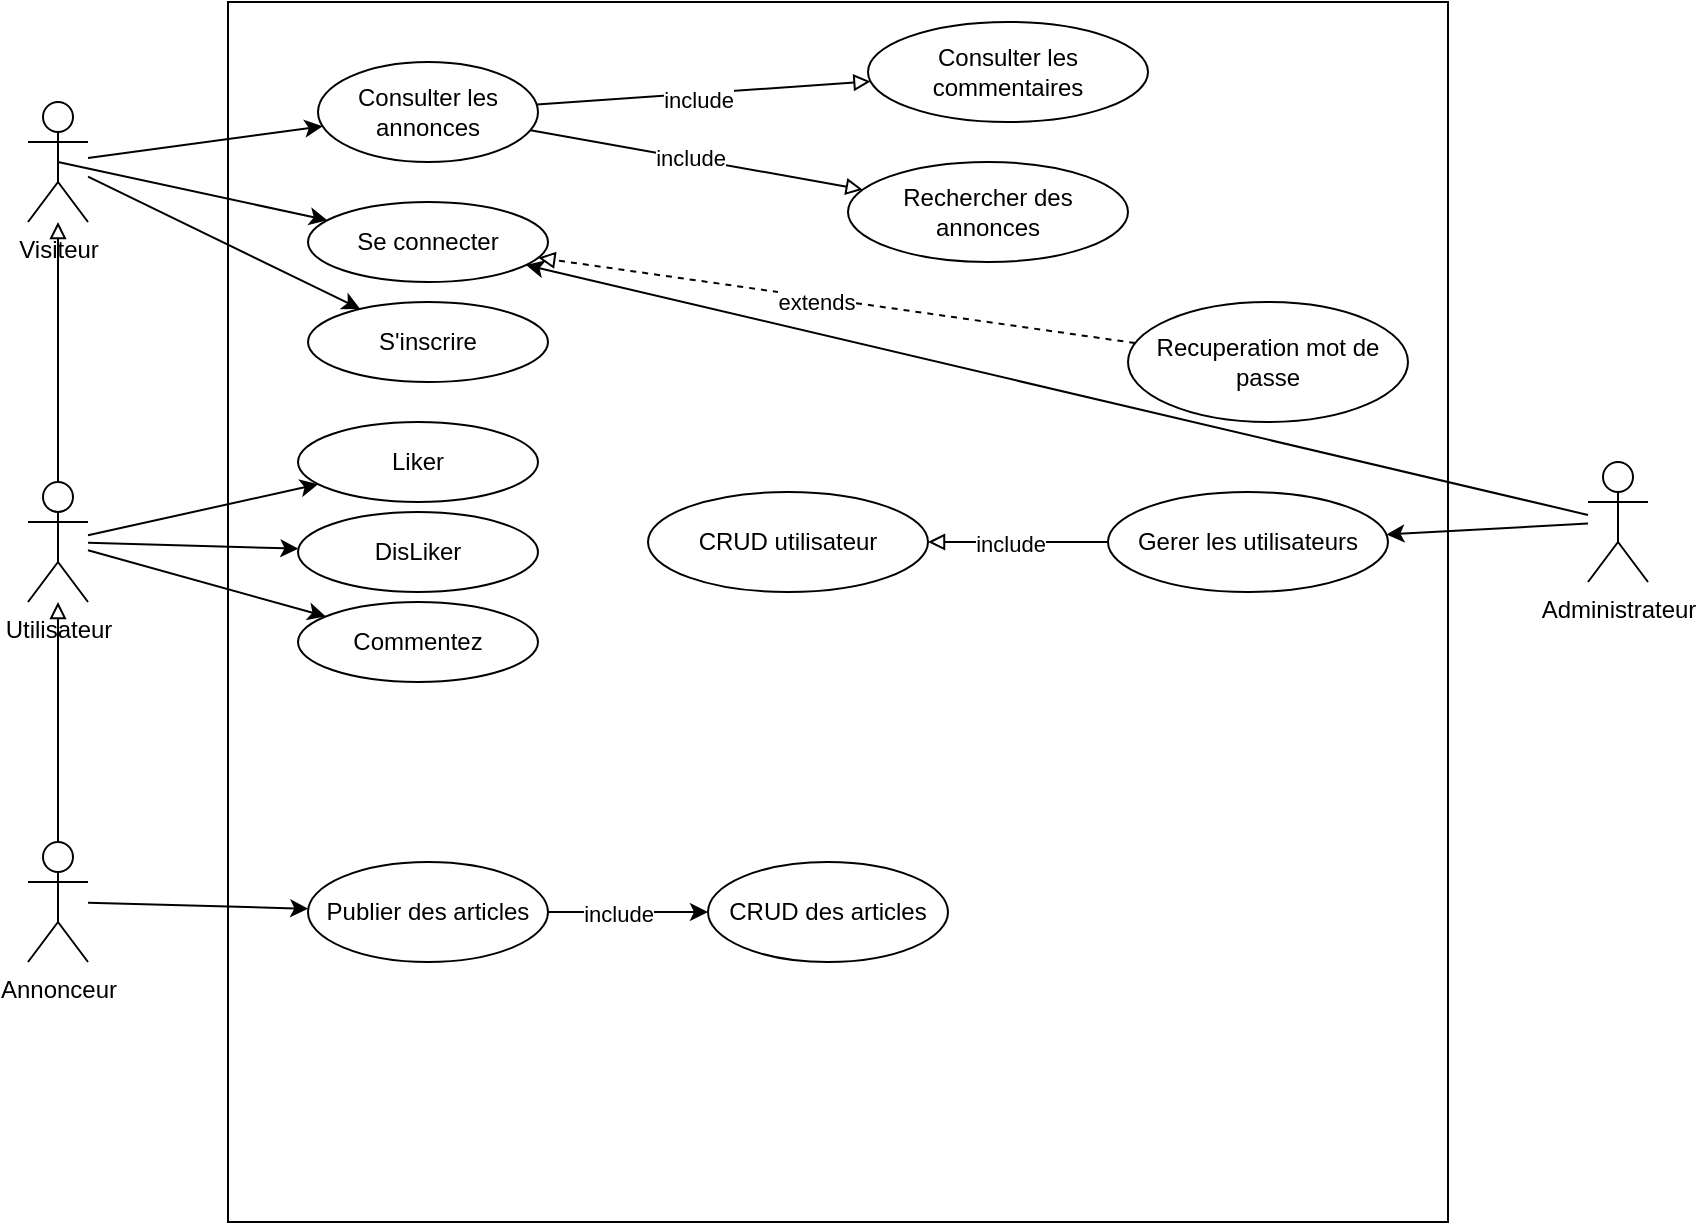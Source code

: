 <mxfile version="24.7.14" pages="4">
  <diagram name="diagramme de cas d&#39;utilisation" id="tJDOKcSNVKpVcy3sVUFS">
    <mxGraphModel dx="864" dy="515" grid="1" gridSize="10" guides="1" tooltips="1" connect="1" arrows="1" fold="1" page="1" pageScale="1" pageWidth="850" pageHeight="1100" math="0" shadow="0">
      <root>
        <mxCell id="0" />
        <mxCell id="1" parent="0" />
        <mxCell id="NUsZfG9eb-ectMYIvPCV-2" value="" style="whiteSpace=wrap;html=1;aspect=fixed;" parent="1" vertex="1">
          <mxGeometry x="310" y="60" width="610" height="610" as="geometry" />
        </mxCell>
        <mxCell id="NUsZfG9eb-ectMYIvPCV-1" value="Visiteur" style="shape=umlActor;verticalLabelPosition=bottom;verticalAlign=top;html=1;outlineConnect=0;" parent="1" vertex="1">
          <mxGeometry x="210" y="110" width="30" height="60" as="geometry" />
        </mxCell>
        <mxCell id="vJwWMyU58FsTxlXgvyU0-2" style="rounded=0;orthogonalLoop=1;jettySize=auto;html=1;endArrow=block;endFill=0;" edge="1" parent="1" source="NUsZfG9eb-ectMYIvPCV-3" target="vJwWMyU58FsTxlXgvyU0-1">
          <mxGeometry relative="1" as="geometry" />
        </mxCell>
        <mxCell id="vJwWMyU58FsTxlXgvyU0-3" value="include" style="edgeLabel;html=1;align=center;verticalAlign=middle;resizable=0;points=[];" vertex="1" connectable="0" parent="vJwWMyU58FsTxlXgvyU0-2">
          <mxGeometry x="-0.043" y="-3" relative="1" as="geometry">
            <mxPoint as="offset" />
          </mxGeometry>
        </mxCell>
        <mxCell id="fGRBAgo3dHB85IebXgw5-5" style="rounded=0;orthogonalLoop=1;jettySize=auto;html=1;endArrow=block;endFill=0;" edge="1" parent="1" source="NUsZfG9eb-ectMYIvPCV-3" target="fGRBAgo3dHB85IebXgw5-4">
          <mxGeometry relative="1" as="geometry">
            <Array as="points" />
          </mxGeometry>
        </mxCell>
        <mxCell id="fGRBAgo3dHB85IebXgw5-6" value="include" style="edgeLabel;html=1;align=center;verticalAlign=middle;resizable=0;points=[];" vertex="1" connectable="0" parent="fGRBAgo3dHB85IebXgw5-5">
          <mxGeometry x="-0.043" y="1" relative="1" as="geometry">
            <mxPoint as="offset" />
          </mxGeometry>
        </mxCell>
        <mxCell id="NUsZfG9eb-ectMYIvPCV-3" value="Consulter les annonces" style="ellipse;whiteSpace=wrap;html=1;" parent="1" vertex="1">
          <mxGeometry x="355" y="90" width="110" height="50" as="geometry" />
        </mxCell>
        <mxCell id="NUsZfG9eb-ectMYIvPCV-4" style="rounded=0;orthogonalLoop=1;jettySize=auto;html=1;" parent="1" source="NUsZfG9eb-ectMYIvPCV-1" target="NUsZfG9eb-ectMYIvPCV-3" edge="1">
          <mxGeometry relative="1" as="geometry" />
        </mxCell>
        <mxCell id="NUsZfG9eb-ectMYIvPCV-6" style="edgeStyle=orthogonalEdgeStyle;rounded=0;orthogonalLoop=1;jettySize=auto;html=1;endArrow=block;endFill=0;startSize=6;" parent="1" source="NUsZfG9eb-ectMYIvPCV-5" target="NUsZfG9eb-ectMYIvPCV-1" edge="1">
          <mxGeometry relative="1" as="geometry" />
        </mxCell>
        <mxCell id="NUsZfG9eb-ectMYIvPCV-12" style="rounded=0;orthogonalLoop=1;jettySize=auto;html=1;" parent="1" source="NUsZfG9eb-ectMYIvPCV-5" target="NUsZfG9eb-ectMYIvPCV-10" edge="1">
          <mxGeometry relative="1" as="geometry" />
        </mxCell>
        <mxCell id="NUsZfG9eb-ectMYIvPCV-13" style="rounded=0;orthogonalLoop=1;jettySize=auto;html=1;" parent="1" source="NUsZfG9eb-ectMYIvPCV-5" target="NUsZfG9eb-ectMYIvPCV-11" edge="1">
          <mxGeometry relative="1" as="geometry" />
        </mxCell>
        <mxCell id="NUsZfG9eb-ectMYIvPCV-19" style="rounded=0;orthogonalLoop=1;jettySize=auto;html=1;exitX=0.5;exitY=0.5;exitDx=0;exitDy=0;exitPerimeter=0;" parent="1" source="NUsZfG9eb-ectMYIvPCV-1" target="NUsZfG9eb-ectMYIvPCV-17" edge="1">
          <mxGeometry relative="1" as="geometry">
            <mxPoint x="240" y="318" as="sourcePoint" />
          </mxGeometry>
        </mxCell>
        <mxCell id="NUsZfG9eb-ectMYIvPCV-20" style="rounded=0;orthogonalLoop=1;jettySize=auto;html=1;" parent="1" source="NUsZfG9eb-ectMYIvPCV-1" target="NUsZfG9eb-ectMYIvPCV-18" edge="1">
          <mxGeometry relative="1" as="geometry" />
        </mxCell>
        <mxCell id="98YDgzqSlLOVUKu9JZ52-2" style="rounded=0;orthogonalLoop=1;jettySize=auto;html=1;" parent="1" source="NUsZfG9eb-ectMYIvPCV-5" target="98YDgzqSlLOVUKu9JZ52-1" edge="1">
          <mxGeometry relative="1" as="geometry" />
        </mxCell>
        <mxCell id="NUsZfG9eb-ectMYIvPCV-5" value="Utilisateur" style="shape=umlActor;verticalLabelPosition=bottom;verticalAlign=top;html=1;outlineConnect=0;" parent="1" vertex="1">
          <mxGeometry x="210" y="300" width="30" height="60" as="geometry" />
        </mxCell>
        <mxCell id="NUsZfG9eb-ectMYIvPCV-10" value="Liker" style="ellipse;whiteSpace=wrap;html=1;" parent="1" vertex="1">
          <mxGeometry x="345" y="270" width="120" height="40" as="geometry" />
        </mxCell>
        <mxCell id="NUsZfG9eb-ectMYIvPCV-11" value="Commentez" style="ellipse;whiteSpace=wrap;html=1;" parent="1" vertex="1">
          <mxGeometry x="345" y="360" width="120" height="40" as="geometry" />
        </mxCell>
        <mxCell id="NUsZfG9eb-ectMYIvPCV-16" style="rounded=0;orthogonalLoop=1;jettySize=auto;html=1;" parent="1" source="NUsZfG9eb-ectMYIvPCV-14" target="NUsZfG9eb-ectMYIvPCV-15" edge="1">
          <mxGeometry relative="1" as="geometry" />
        </mxCell>
        <mxCell id="NUsZfG9eb-ectMYIvPCV-21" style="edgeStyle=orthogonalEdgeStyle;rounded=0;orthogonalLoop=1;jettySize=auto;html=1;endArrow=block;endFill=0;" parent="1" source="NUsZfG9eb-ectMYIvPCV-14" target="NUsZfG9eb-ectMYIvPCV-5" edge="1">
          <mxGeometry relative="1" as="geometry" />
        </mxCell>
        <mxCell id="NUsZfG9eb-ectMYIvPCV-14" value="Annonceur" style="shape=umlActor;verticalLabelPosition=bottom;verticalAlign=top;html=1;outlineConnect=0;" parent="1" vertex="1">
          <mxGeometry x="210" y="480" width="30" height="60" as="geometry" />
        </mxCell>
        <mxCell id="NUsZfG9eb-ectMYIvPCV-24" value="" style="edgeStyle=orthogonalEdgeStyle;rounded=0;orthogonalLoop=1;jettySize=auto;html=1;" parent="1" source="NUsZfG9eb-ectMYIvPCV-15" target="NUsZfG9eb-ectMYIvPCV-23" edge="1">
          <mxGeometry relative="1" as="geometry" />
        </mxCell>
        <mxCell id="bwu3lKMJXND8YCmK0-lc-1" value="include" style="edgeLabel;html=1;align=center;verticalAlign=middle;resizable=0;points=[];" parent="NUsZfG9eb-ectMYIvPCV-24" vertex="1" connectable="0">
          <mxGeometry x="-0.125" y="-1" relative="1" as="geometry">
            <mxPoint as="offset" />
          </mxGeometry>
        </mxCell>
        <mxCell id="NUsZfG9eb-ectMYIvPCV-15" value="Publier des articles" style="ellipse;whiteSpace=wrap;html=1;" parent="1" vertex="1">
          <mxGeometry x="350" y="490" width="120" height="50" as="geometry" />
        </mxCell>
        <mxCell id="NUsZfG9eb-ectMYIvPCV-17" value="Se connecter" style="ellipse;whiteSpace=wrap;html=1;" parent="1" vertex="1">
          <mxGeometry x="350" y="160" width="120" height="40" as="geometry" />
        </mxCell>
        <mxCell id="NUsZfG9eb-ectMYIvPCV-18" value="S&#39;inscrire" style="ellipse;whiteSpace=wrap;html=1;" parent="1" vertex="1">
          <mxGeometry x="350" y="210" width="120" height="40" as="geometry" />
        </mxCell>
        <mxCell id="NUsZfG9eb-ectMYIvPCV-23" value="CRUD des articles" style="ellipse;whiteSpace=wrap;html=1;" parent="1" vertex="1">
          <mxGeometry x="550" y="490" width="120" height="50" as="geometry" />
        </mxCell>
        <mxCell id="bwu3lKMJXND8YCmK0-lc-3" style="rounded=0;orthogonalLoop=1;jettySize=auto;html=1;dashed=1;endArrow=block;endFill=0;" parent="1" source="bwu3lKMJXND8YCmK0-lc-2" target="NUsZfG9eb-ectMYIvPCV-17" edge="1">
          <mxGeometry relative="1" as="geometry" />
        </mxCell>
        <mxCell id="bwu3lKMJXND8YCmK0-lc-4" value="extends" style="edgeLabel;html=1;align=center;verticalAlign=middle;resizable=0;points=[];" parent="bwu3lKMJXND8YCmK0-lc-3" vertex="1" connectable="0">
          <mxGeometry x="0.073" y="2" relative="1" as="geometry">
            <mxPoint as="offset" />
          </mxGeometry>
        </mxCell>
        <mxCell id="bwu3lKMJXND8YCmK0-lc-2" value="Recuperation mot de passe" style="ellipse;whiteSpace=wrap;html=1;shadow=0;" parent="1" vertex="1">
          <mxGeometry x="760" y="210" width="140" height="60" as="geometry" />
        </mxCell>
        <mxCell id="98YDgzqSlLOVUKu9JZ52-1" value="DisLiker" style="ellipse;whiteSpace=wrap;html=1;" parent="1" vertex="1">
          <mxGeometry x="345" y="315" width="120" height="40" as="geometry" />
        </mxCell>
        <mxCell id="vJwWMyU58FsTxlXgvyU0-1" value="Consulter les commentaires" style="ellipse;whiteSpace=wrap;html=1;" vertex="1" parent="1">
          <mxGeometry x="630" y="70" width="140" height="50" as="geometry" />
        </mxCell>
        <mxCell id="vJwWMyU58FsTxlXgvyU0-6" style="rounded=0;orthogonalLoop=1;jettySize=auto;html=1;" edge="1" parent="1" source="vJwWMyU58FsTxlXgvyU0-4" target="NUsZfG9eb-ectMYIvPCV-17">
          <mxGeometry relative="1" as="geometry" />
        </mxCell>
        <mxCell id="fGRBAgo3dHB85IebXgw5-3" style="rounded=0;orthogonalLoop=1;jettySize=auto;html=1;" edge="1" parent="1" source="vJwWMyU58FsTxlXgvyU0-4" target="vJwWMyU58FsTxlXgvyU0-5">
          <mxGeometry relative="1" as="geometry" />
        </mxCell>
        <mxCell id="vJwWMyU58FsTxlXgvyU0-4" value="Administrateur" style="shape=umlActor;verticalLabelPosition=bottom;verticalAlign=top;html=1;" vertex="1" parent="1">
          <mxGeometry x="990" y="290" width="30" height="60" as="geometry" />
        </mxCell>
        <mxCell id="fGRBAgo3dHB85IebXgw5-2" style="edgeStyle=orthogonalEdgeStyle;rounded=0;orthogonalLoop=1;jettySize=auto;html=1;endArrow=block;endFill=0;" edge="1" parent="1" source="vJwWMyU58FsTxlXgvyU0-5" target="fGRBAgo3dHB85IebXgw5-1">
          <mxGeometry relative="1" as="geometry" />
        </mxCell>
        <mxCell id="fGRBAgo3dHB85IebXgw5-7" value="include" style="edgeLabel;html=1;align=center;verticalAlign=middle;resizable=0;points=[];" vertex="1" connectable="0" parent="fGRBAgo3dHB85IebXgw5-2">
          <mxGeometry x="0.089" y="1" relative="1" as="geometry">
            <mxPoint as="offset" />
          </mxGeometry>
        </mxCell>
        <mxCell id="vJwWMyU58FsTxlXgvyU0-5" value="Gerer les utilisateurs" style="ellipse;whiteSpace=wrap;html=1;" vertex="1" parent="1">
          <mxGeometry x="750" y="305" width="140" height="50" as="geometry" />
        </mxCell>
        <mxCell id="fGRBAgo3dHB85IebXgw5-1" value="CRUD utilisateur" style="ellipse;whiteSpace=wrap;html=1;" vertex="1" parent="1">
          <mxGeometry x="520" y="305" width="140" height="50" as="geometry" />
        </mxCell>
        <mxCell id="fGRBAgo3dHB85IebXgw5-4" value="Rechercher des annonces" style="ellipse;whiteSpace=wrap;html=1;" vertex="1" parent="1">
          <mxGeometry x="620" y="140" width="140" height="50" as="geometry" />
        </mxCell>
      </root>
    </mxGraphModel>
  </diagram>
  <diagram id="he_fYz_2a1k3a3oNW7lA" name="diagramme de classe">
    <mxGraphModel dx="1866" dy="606" grid="1" gridSize="10" guides="1" tooltips="1" connect="1" arrows="1" fold="1" page="1" pageScale="1" pageWidth="850" pageHeight="1100" math="0" shadow="0">
      <root>
        <mxCell id="0" />
        <mxCell id="1" parent="0" />
        <mxCell id="G49ZhnVoKfBpLNCw-k0d-75" value="" style="endArrow=none;html=1;rounded=0;" edge="1" parent="1" source="G49ZhnVoKfBpLNCw-k0d-62" target="G49ZhnVoKfBpLNCw-k0d-5">
          <mxGeometry relative="1" as="geometry">
            <mxPoint x="100" y="380" as="sourcePoint" />
            <mxPoint x="260" y="380" as="targetPoint" />
          </mxGeometry>
        </mxCell>
        <mxCell id="G49ZhnVoKfBpLNCw-k0d-76" value="0,n" style="edgeLabel;resizable=0;html=1;align=left;verticalAlign=bottom;" connectable="0" vertex="1" parent="G49ZhnVoKfBpLNCw-k0d-75">
          <mxGeometry x="-1" relative="1" as="geometry" />
        </mxCell>
        <mxCell id="G49ZhnVoKfBpLNCw-k0d-77" value="1,1" style="edgeLabel;resizable=0;html=1;align=right;verticalAlign=bottom;" connectable="0" vertex="1" parent="G49ZhnVoKfBpLNCw-k0d-75">
          <mxGeometry x="1" relative="1" as="geometry" />
        </mxCell>
        <mxCell id="G49ZhnVoKfBpLNCw-k0d-5" value="Utilisateur" style="swimlane;fontStyle=1;align=center;verticalAlign=top;childLayout=stackLayout;horizontal=1;startSize=26;horizontalStack=0;resizeParent=1;resizeParentMax=0;resizeLast=0;collapsible=1;marginBottom=0;whiteSpace=wrap;html=1;" vertex="1" parent="1">
          <mxGeometry x="345" y="180" width="160" height="216" as="geometry" />
        </mxCell>
        <mxCell id="G49ZhnVoKfBpLNCw-k0d-6" value="+ idUser: Integer" style="text;strokeColor=none;fillColor=none;align=left;verticalAlign=top;spacingLeft=4;spacingRight=4;overflow=hidden;rotatable=0;points=[[0,0.5],[1,0.5]];portConstraint=eastwest;whiteSpace=wrap;html=1;" vertex="1" parent="G49ZhnVoKfBpLNCw-k0d-5">
          <mxGeometry y="26" width="160" height="26" as="geometry" />
        </mxCell>
        <mxCell id="G49ZhnVoKfBpLNCw-k0d-9" value="+ nom: String" style="text;strokeColor=none;fillColor=none;align=left;verticalAlign=top;spacingLeft=4;spacingRight=4;overflow=hidden;rotatable=0;points=[[0,0.5],[1,0.5]];portConstraint=eastwest;whiteSpace=wrap;html=1;" vertex="1" parent="G49ZhnVoKfBpLNCw-k0d-5">
          <mxGeometry y="52" width="160" height="26" as="geometry" />
        </mxCell>
        <mxCell id="G49ZhnVoKfBpLNCw-k0d-10" value="+ prenoms: String" style="text;strokeColor=none;fillColor=none;align=left;verticalAlign=top;spacingLeft=4;spacingRight=4;overflow=hidden;rotatable=0;points=[[0,0.5],[1,0.5]];portConstraint=eastwest;whiteSpace=wrap;html=1;" vertex="1" parent="G49ZhnVoKfBpLNCw-k0d-5">
          <mxGeometry y="78" width="160" height="26" as="geometry" />
        </mxCell>
        <mxCell id="G49ZhnVoKfBpLNCw-k0d-11" value="+ email: String" style="text;strokeColor=none;fillColor=none;align=left;verticalAlign=top;spacingLeft=4;spacingRight=4;overflow=hidden;rotatable=0;points=[[0,0.5],[1,0.5]];portConstraint=eastwest;whiteSpace=wrap;html=1;" vertex="1" parent="G49ZhnVoKfBpLNCw-k0d-5">
          <mxGeometry y="104" width="160" height="26" as="geometry" />
        </mxCell>
        <mxCell id="G49ZhnVoKfBpLNCw-k0d-12" value="+ contact: String" style="text;strokeColor=none;fillColor=none;align=left;verticalAlign=top;spacingLeft=4;spacingRight=4;overflow=hidden;rotatable=0;points=[[0,0.5],[1,0.5]];portConstraint=eastwest;whiteSpace=wrap;html=1;" vertex="1" parent="G49ZhnVoKfBpLNCw-k0d-5">
          <mxGeometry y="130" width="160" height="26" as="geometry" />
        </mxCell>
        <mxCell id="G49ZhnVoKfBpLNCw-k0d-13" value="+ adresse: String" style="text;strokeColor=none;fillColor=none;align=left;verticalAlign=top;spacingLeft=4;spacingRight=4;overflow=hidden;rotatable=0;points=[[0,0.5],[1,0.5]];portConstraint=eastwest;whiteSpace=wrap;html=1;" vertex="1" parent="G49ZhnVoKfBpLNCw-k0d-5">
          <mxGeometry y="156" width="160" height="26" as="geometry" />
        </mxCell>
        <mxCell id="G49ZhnVoKfBpLNCw-k0d-7" value="" style="line;strokeWidth=1;fillColor=none;align=left;verticalAlign=middle;spacingTop=-1;spacingLeft=3;spacingRight=3;rotatable=0;labelPosition=right;points=[];portConstraint=eastwest;strokeColor=inherit;" vertex="1" parent="G49ZhnVoKfBpLNCw-k0d-5">
          <mxGeometry y="182" width="160" height="8" as="geometry" />
        </mxCell>
        <mxCell id="G49ZhnVoKfBpLNCw-k0d-8" value="+ method(type): type" style="text;strokeColor=none;fillColor=none;align=left;verticalAlign=top;spacingLeft=4;spacingRight=4;overflow=hidden;rotatable=0;points=[[0,0.5],[1,0.5]];portConstraint=eastwest;whiteSpace=wrap;html=1;" vertex="1" parent="G49ZhnVoKfBpLNCw-k0d-5">
          <mxGeometry y="190" width="160" height="26" as="geometry" />
        </mxCell>
        <mxCell id="G49ZhnVoKfBpLNCw-k0d-15" value="Profile" style="swimlane;fontStyle=1;align=center;verticalAlign=top;childLayout=stackLayout;horizontal=1;startSize=26;horizontalStack=0;resizeParent=1;resizeParentMax=0;resizeLast=0;collapsible=1;marginBottom=0;whiteSpace=wrap;html=1;" vertex="1" parent="1">
          <mxGeometry x="670" y="232" width="160" height="112" as="geometry" />
        </mxCell>
        <mxCell id="G49ZhnVoKfBpLNCw-k0d-16" value="+ idProf: Integer" style="text;strokeColor=none;fillColor=none;align=left;verticalAlign=top;spacingLeft=4;spacingRight=4;overflow=hidden;rotatable=0;points=[[0,0.5],[1,0.5]];portConstraint=eastwest;whiteSpace=wrap;html=1;" vertex="1" parent="G49ZhnVoKfBpLNCw-k0d-15">
          <mxGeometry y="26" width="160" height="26" as="geometry" />
        </mxCell>
        <mxCell id="G49ZhnVoKfBpLNCw-k0d-19" value="+ libelle: String" style="text;strokeColor=none;fillColor=none;align=left;verticalAlign=top;spacingLeft=4;spacingRight=4;overflow=hidden;rotatable=0;points=[[0,0.5],[1,0.5]];portConstraint=eastwest;whiteSpace=wrap;html=1;" vertex="1" parent="G49ZhnVoKfBpLNCw-k0d-15">
          <mxGeometry y="52" width="160" height="26" as="geometry" />
        </mxCell>
        <mxCell id="G49ZhnVoKfBpLNCw-k0d-17" value="" style="line;strokeWidth=1;fillColor=none;align=left;verticalAlign=middle;spacingTop=-1;spacingLeft=3;spacingRight=3;rotatable=0;labelPosition=right;points=[];portConstraint=eastwest;strokeColor=inherit;" vertex="1" parent="G49ZhnVoKfBpLNCw-k0d-15">
          <mxGeometry y="78" width="160" height="8" as="geometry" />
        </mxCell>
        <mxCell id="G49ZhnVoKfBpLNCw-k0d-18" value="+ method(type): type" style="text;strokeColor=none;fillColor=none;align=left;verticalAlign=top;spacingLeft=4;spacingRight=4;overflow=hidden;rotatable=0;points=[[0,0.5],[1,0.5]];portConstraint=eastwest;whiteSpace=wrap;html=1;" vertex="1" parent="G49ZhnVoKfBpLNCw-k0d-15">
          <mxGeometry y="86" width="160" height="26" as="geometry" />
        </mxCell>
        <mxCell id="G49ZhnVoKfBpLNCw-k0d-22" value="" style="endArrow=none;html=1;rounded=0;" edge="1" parent="1" source="G49ZhnVoKfBpLNCw-k0d-5" target="G49ZhnVoKfBpLNCw-k0d-15">
          <mxGeometry relative="1" as="geometry">
            <mxPoint x="540" y="270" as="sourcePoint" />
            <mxPoint x="700" y="270" as="targetPoint" />
          </mxGeometry>
        </mxCell>
        <mxCell id="G49ZhnVoKfBpLNCw-k0d-23" value="0,n" style="edgeLabel;resizable=0;html=1;align=left;verticalAlign=bottom;" connectable="0" vertex="1" parent="G49ZhnVoKfBpLNCw-k0d-22">
          <mxGeometry x="-1" relative="1" as="geometry" />
        </mxCell>
        <mxCell id="G49ZhnVoKfBpLNCw-k0d-24" value="1,n" style="edgeLabel;resizable=0;html=1;align=right;verticalAlign=bottom;" connectable="0" vertex="1" parent="G49ZhnVoKfBpLNCw-k0d-22">
          <mxGeometry x="1" relative="1" as="geometry" />
        </mxCell>
        <mxCell id="G49ZhnVoKfBpLNCw-k0d-31" style="rounded=0;orthogonalLoop=1;jettySize=auto;html=1;dashed=1;endArrow=none;endFill=0;" edge="1" parent="1" source="G49ZhnVoKfBpLNCw-k0d-25">
          <mxGeometry relative="1" as="geometry">
            <mxPoint x="590" y="290" as="targetPoint" />
          </mxGeometry>
        </mxCell>
        <mxCell id="G49ZhnVoKfBpLNCw-k0d-25" value="UtilisateurProfile" style="swimlane;fontStyle=1;align=center;verticalAlign=top;childLayout=stackLayout;horizontal=1;startSize=26;horizontalStack=0;resizeParent=1;resizeParentMax=0;resizeLast=0;collapsible=1;marginBottom=0;whiteSpace=wrap;html=1;" vertex="1" parent="1">
          <mxGeometry x="510" y="560" width="160" height="138" as="geometry" />
        </mxCell>
        <mxCell id="G49ZhnVoKfBpLNCw-k0d-26" value="+ idUsProf: Integer" style="text;strokeColor=none;fillColor=none;align=left;verticalAlign=top;spacingLeft=4;spacingRight=4;overflow=hidden;rotatable=0;points=[[0,0.5],[1,0.5]];portConstraint=eastwest;whiteSpace=wrap;html=1;" vertex="1" parent="G49ZhnVoKfBpLNCw-k0d-25">
          <mxGeometry y="26" width="160" height="26" as="geometry" />
        </mxCell>
        <mxCell id="G49ZhnVoKfBpLNCw-k0d-29" value="+ idUser: Integer" style="text;strokeColor=none;fillColor=none;align=left;verticalAlign=top;spacingLeft=4;spacingRight=4;overflow=hidden;rotatable=0;points=[[0,0.5],[1,0.5]];portConstraint=eastwest;whiteSpace=wrap;html=1;" vertex="1" parent="G49ZhnVoKfBpLNCw-k0d-25">
          <mxGeometry y="52" width="160" height="26" as="geometry" />
        </mxCell>
        <mxCell id="G49ZhnVoKfBpLNCw-k0d-30" value="+ idProf: Integer" style="text;strokeColor=none;fillColor=none;align=left;verticalAlign=top;spacingLeft=4;spacingRight=4;overflow=hidden;rotatable=0;points=[[0,0.5],[1,0.5]];portConstraint=eastwest;whiteSpace=wrap;html=1;" vertex="1" parent="G49ZhnVoKfBpLNCw-k0d-25">
          <mxGeometry y="78" width="160" height="26" as="geometry" />
        </mxCell>
        <mxCell id="G49ZhnVoKfBpLNCw-k0d-27" value="" style="line;strokeWidth=1;fillColor=none;align=left;verticalAlign=middle;spacingTop=-1;spacingLeft=3;spacingRight=3;rotatable=0;labelPosition=right;points=[];portConstraint=eastwest;strokeColor=inherit;" vertex="1" parent="G49ZhnVoKfBpLNCw-k0d-25">
          <mxGeometry y="104" width="160" height="8" as="geometry" />
        </mxCell>
        <mxCell id="G49ZhnVoKfBpLNCw-k0d-28" value="+ method(type): type" style="text;strokeColor=none;fillColor=none;align=left;verticalAlign=top;spacingLeft=4;spacingRight=4;overflow=hidden;rotatable=0;points=[[0,0.5],[1,0.5]];portConstraint=eastwest;whiteSpace=wrap;html=1;" vertex="1" parent="G49ZhnVoKfBpLNCw-k0d-25">
          <mxGeometry y="112" width="160" height="26" as="geometry" />
        </mxCell>
        <mxCell id="G49ZhnVoKfBpLNCw-k0d-38" value="Annonces" style="swimlane;fontStyle=1;align=center;verticalAlign=top;childLayout=stackLayout;horizontal=1;startSize=26;horizontalStack=0;resizeParent=1;resizeParentMax=0;resizeLast=0;collapsible=1;marginBottom=0;whiteSpace=wrap;html=1;" vertex="1" parent="1">
          <mxGeometry x="-150" y="560" width="220" height="138" as="geometry" />
        </mxCell>
        <mxCell id="G49ZhnVoKfBpLNCw-k0d-42" value="+ idAnon: Integer" style="text;strokeColor=none;fillColor=none;align=left;verticalAlign=top;spacingLeft=4;spacingRight=4;overflow=hidden;rotatable=0;points=[[0,0.5],[1,0.5]];portConstraint=eastwest;whiteSpace=wrap;html=1;" vertex="1" parent="G49ZhnVoKfBpLNCw-k0d-38">
          <mxGeometry y="26" width="220" height="26" as="geometry" />
        </mxCell>
        <mxCell id="G49ZhnVoKfBpLNCw-k0d-43" value="+ titleAnon: String" style="text;strokeColor=none;fillColor=none;align=left;verticalAlign=top;spacingLeft=4;spacingRight=4;overflow=hidden;rotatable=0;points=[[0,0.5],[1,0.5]];portConstraint=eastwest;whiteSpace=wrap;html=1;" vertex="1" parent="G49ZhnVoKfBpLNCw-k0d-38">
          <mxGeometry y="52" width="220" height="26" as="geometry" />
        </mxCell>
        <mxCell id="G49ZhnVoKfBpLNCw-k0d-44" value="+ descriptionAnon: String" style="text;strokeColor=none;fillColor=none;align=left;verticalAlign=top;spacingLeft=4;spacingRight=4;overflow=hidden;rotatable=0;points=[[0,0.5],[1,0.5]];portConstraint=eastwest;whiteSpace=wrap;html=1;" vertex="1" parent="G49ZhnVoKfBpLNCw-k0d-38">
          <mxGeometry y="78" width="220" height="26" as="geometry" />
        </mxCell>
        <mxCell id="G49ZhnVoKfBpLNCw-k0d-40" value="" style="line;strokeWidth=1;fillColor=none;align=left;verticalAlign=middle;spacingTop=-1;spacingLeft=3;spacingRight=3;rotatable=0;labelPosition=right;points=[];portConstraint=eastwest;strokeColor=inherit;" vertex="1" parent="G49ZhnVoKfBpLNCw-k0d-38">
          <mxGeometry y="104" width="220" height="8" as="geometry" />
        </mxCell>
        <mxCell id="G49ZhnVoKfBpLNCw-k0d-41" value="+ getviewNumber(list&amp;lt;User&amp;gt;): Integer" style="text;strokeColor=none;fillColor=none;align=left;verticalAlign=top;spacingLeft=4;spacingRight=4;overflow=hidden;rotatable=0;points=[[0,0.5],[1,0.5]];portConstraint=eastwest;whiteSpace=wrap;html=1;" vertex="1" parent="G49ZhnVoKfBpLNCw-k0d-38">
          <mxGeometry y="112" width="220" height="26" as="geometry" />
        </mxCell>
        <mxCell id="G49ZhnVoKfBpLNCw-k0d-46" value="" style="endArrow=none;html=1;rounded=0;" edge="1" parent="1" source="G49ZhnVoKfBpLNCw-k0d-38" target="G49ZhnVoKfBpLNCw-k0d-25">
          <mxGeometry relative="1" as="geometry">
            <mxPoint x="330" y="470" as="sourcePoint" />
            <mxPoint x="490" y="470" as="targetPoint" />
          </mxGeometry>
        </mxCell>
        <mxCell id="G49ZhnVoKfBpLNCw-k0d-47" value="0,n" style="edgeLabel;resizable=0;html=1;align=left;verticalAlign=bottom;" connectable="0" vertex="1" parent="G49ZhnVoKfBpLNCw-k0d-46">
          <mxGeometry x="-1" relative="1" as="geometry" />
        </mxCell>
        <mxCell id="G49ZhnVoKfBpLNCw-k0d-48" value="1,1" style="edgeLabel;resizable=0;html=1;align=right;verticalAlign=bottom;" connectable="0" vertex="1" parent="G49ZhnVoKfBpLNCw-k0d-46">
          <mxGeometry x="1" relative="1" as="geometry" />
        </mxCell>
        <mxCell id="G49ZhnVoKfBpLNCw-k0d-49" value="Appartenir à" style="edgeLabel;html=1;align=center;verticalAlign=middle;resizable=0;points=[];" vertex="1" connectable="0" parent="G49ZhnVoKfBpLNCw-k0d-46">
          <mxGeometry x="0.052" y="2" relative="1" as="geometry">
            <mxPoint as="offset" />
          </mxGeometry>
        </mxCell>
        <mxCell id="G49ZhnVoKfBpLNCw-k0d-50" value="Likes" style="swimlane;fontStyle=1;align=center;verticalAlign=top;childLayout=stackLayout;horizontal=1;startSize=26;horizontalStack=0;resizeParent=1;resizeParentMax=0;resizeLast=0;collapsible=1;marginBottom=0;whiteSpace=wrap;html=1;" vertex="1" parent="1">
          <mxGeometry x="20" y="240" width="160" height="112" as="geometry" />
        </mxCell>
        <mxCell id="G49ZhnVoKfBpLNCw-k0d-51" value="+ idLike: Integer" style="text;strokeColor=none;fillColor=none;align=left;verticalAlign=top;spacingLeft=4;spacingRight=4;overflow=hidden;rotatable=0;points=[[0,0.5],[1,0.5]];portConstraint=eastwest;whiteSpace=wrap;html=1;" vertex="1" parent="G49ZhnVoKfBpLNCw-k0d-50">
          <mxGeometry y="26" width="160" height="26" as="geometry" />
        </mxCell>
        <mxCell id="G49ZhnVoKfBpLNCw-k0d-61" value="+ emoji: Image" style="text;strokeColor=none;fillColor=none;align=left;verticalAlign=top;spacingLeft=4;spacingRight=4;overflow=hidden;rotatable=0;points=[[0,0.5],[1,0.5]];portConstraint=eastwest;whiteSpace=wrap;html=1;" vertex="1" parent="G49ZhnVoKfBpLNCw-k0d-50">
          <mxGeometry y="52" width="160" height="26" as="geometry" />
        </mxCell>
        <mxCell id="G49ZhnVoKfBpLNCw-k0d-52" value="" style="line;strokeWidth=1;fillColor=none;align=left;verticalAlign=middle;spacingTop=-1;spacingLeft=3;spacingRight=3;rotatable=0;labelPosition=right;points=[];portConstraint=eastwest;strokeColor=inherit;" vertex="1" parent="G49ZhnVoKfBpLNCw-k0d-50">
          <mxGeometry y="78" width="160" height="8" as="geometry" />
        </mxCell>
        <mxCell id="G49ZhnVoKfBpLNCw-k0d-53" value="+ method(type): type" style="text;strokeColor=none;fillColor=none;align=left;verticalAlign=top;spacingLeft=4;spacingRight=4;overflow=hidden;rotatable=0;points=[[0,0.5],[1,0.5]];portConstraint=eastwest;whiteSpace=wrap;html=1;" vertex="1" parent="G49ZhnVoKfBpLNCw-k0d-50">
          <mxGeometry y="86" width="160" height="26" as="geometry" />
        </mxCell>
        <mxCell id="G49ZhnVoKfBpLNCw-k0d-54" value="Commentaires" style="swimlane;fontStyle=1;align=center;verticalAlign=top;childLayout=stackLayout;horizontal=1;startSize=26;horizontalStack=0;resizeParent=1;resizeParentMax=0;resizeLast=0;collapsible=1;marginBottom=0;whiteSpace=wrap;html=1;" vertex="1" parent="1">
          <mxGeometry x="130" y="390" width="160" height="112" as="geometry" />
        </mxCell>
        <mxCell id="G49ZhnVoKfBpLNCw-k0d-55" value="+ idCom: Integer" style="text;strokeColor=none;fillColor=none;align=left;verticalAlign=top;spacingLeft=4;spacingRight=4;overflow=hidden;rotatable=0;points=[[0,0.5],[1,0.5]];portConstraint=eastwest;whiteSpace=wrap;html=1;" vertex="1" parent="G49ZhnVoKfBpLNCw-k0d-54">
          <mxGeometry y="26" width="160" height="26" as="geometry" />
        </mxCell>
        <mxCell id="G49ZhnVoKfBpLNCw-k0d-68" value="+ description: String" style="text;strokeColor=none;fillColor=none;align=left;verticalAlign=top;spacingLeft=4;spacingRight=4;overflow=hidden;rotatable=0;points=[[0,0.5],[1,0.5]];portConstraint=eastwest;whiteSpace=wrap;html=1;" vertex="1" parent="G49ZhnVoKfBpLNCw-k0d-54">
          <mxGeometry y="52" width="160" height="26" as="geometry" />
        </mxCell>
        <mxCell id="G49ZhnVoKfBpLNCw-k0d-56" value="" style="line;strokeWidth=1;fillColor=none;align=left;verticalAlign=middle;spacingTop=-1;spacingLeft=3;spacingRight=3;rotatable=0;labelPosition=right;points=[];portConstraint=eastwest;strokeColor=inherit;" vertex="1" parent="G49ZhnVoKfBpLNCw-k0d-54">
          <mxGeometry y="78" width="160" height="8" as="geometry" />
        </mxCell>
        <mxCell id="G49ZhnVoKfBpLNCw-k0d-57" value="+ method(type): type" style="text;strokeColor=none;fillColor=none;align=left;verticalAlign=top;spacingLeft=4;spacingRight=4;overflow=hidden;rotatable=0;points=[[0,0.5],[1,0.5]];portConstraint=eastwest;whiteSpace=wrap;html=1;" vertex="1" parent="G49ZhnVoKfBpLNCw-k0d-54">
          <mxGeometry y="86" width="160" height="26" as="geometry" />
        </mxCell>
        <mxCell id="G49ZhnVoKfBpLNCw-k0d-62" value="Dislikes" style="swimlane;fontStyle=1;align=center;verticalAlign=top;childLayout=stackLayout;horizontal=1;startSize=26;horizontalStack=0;resizeParent=1;resizeParentMax=0;resizeLast=0;collapsible=1;marginBottom=0;whiteSpace=wrap;html=1;" vertex="1" parent="1">
          <mxGeometry x="-120" y="68" width="160" height="112" as="geometry" />
        </mxCell>
        <mxCell id="G49ZhnVoKfBpLNCw-k0d-63" value="+ idDis: Integer" style="text;strokeColor=none;fillColor=none;align=left;verticalAlign=top;spacingLeft=4;spacingRight=4;overflow=hidden;rotatable=0;points=[[0,0.5],[1,0.5]];portConstraint=eastwest;whiteSpace=wrap;html=1;" vertex="1" parent="G49ZhnVoKfBpLNCw-k0d-62">
          <mxGeometry y="26" width="160" height="26" as="geometry" />
        </mxCell>
        <mxCell id="G49ZhnVoKfBpLNCw-k0d-64" value="+ emoji: Image" style="text;strokeColor=none;fillColor=none;align=left;verticalAlign=top;spacingLeft=4;spacingRight=4;overflow=hidden;rotatable=0;points=[[0,0.5],[1,0.5]];portConstraint=eastwest;whiteSpace=wrap;html=1;" vertex="1" parent="G49ZhnVoKfBpLNCw-k0d-62">
          <mxGeometry y="52" width="160" height="26" as="geometry" />
        </mxCell>
        <mxCell id="G49ZhnVoKfBpLNCw-k0d-65" value="" style="line;strokeWidth=1;fillColor=none;align=left;verticalAlign=middle;spacingTop=-1;spacingLeft=3;spacingRight=3;rotatable=0;labelPosition=right;points=[];portConstraint=eastwest;strokeColor=inherit;" vertex="1" parent="G49ZhnVoKfBpLNCw-k0d-62">
          <mxGeometry y="78" width="160" height="8" as="geometry" />
        </mxCell>
        <mxCell id="G49ZhnVoKfBpLNCw-k0d-66" value="+ method(type): type" style="text;strokeColor=none;fillColor=none;align=left;verticalAlign=top;spacingLeft=4;spacingRight=4;overflow=hidden;rotatable=0;points=[[0,0.5],[1,0.5]];portConstraint=eastwest;whiteSpace=wrap;html=1;" vertex="1" parent="G49ZhnVoKfBpLNCw-k0d-62">
          <mxGeometry y="86" width="160" height="26" as="geometry" />
        </mxCell>
        <mxCell id="G49ZhnVoKfBpLNCw-k0d-69" value="" style="endArrow=none;html=1;rounded=0;" edge="1" parent="1" source="G49ZhnVoKfBpLNCw-k0d-50" target="G49ZhnVoKfBpLNCw-k0d-5">
          <mxGeometry relative="1" as="geometry">
            <mxPoint x="100" y="380" as="sourcePoint" />
            <mxPoint x="260" y="380" as="targetPoint" />
          </mxGeometry>
        </mxCell>
        <mxCell id="G49ZhnVoKfBpLNCw-k0d-70" value="0,n" style="edgeLabel;resizable=0;html=1;align=left;verticalAlign=bottom;" connectable="0" vertex="1" parent="G49ZhnVoKfBpLNCw-k0d-69">
          <mxGeometry x="-1" relative="1" as="geometry" />
        </mxCell>
        <mxCell id="G49ZhnVoKfBpLNCw-k0d-71" value="1,1" style="edgeLabel;resizable=0;html=1;align=right;verticalAlign=bottom;" connectable="0" vertex="1" parent="G49ZhnVoKfBpLNCw-k0d-69">
          <mxGeometry x="1" relative="1" as="geometry" />
        </mxCell>
        <mxCell id="G49ZhnVoKfBpLNCw-k0d-72" value="" style="endArrow=none;html=1;rounded=0;" edge="1" parent="1" source="G49ZhnVoKfBpLNCw-k0d-50" target="G49ZhnVoKfBpLNCw-k0d-38">
          <mxGeometry relative="1" as="geometry">
            <mxPoint x="100" y="380" as="sourcePoint" />
            <mxPoint x="260" y="380" as="targetPoint" />
          </mxGeometry>
        </mxCell>
        <mxCell id="G49ZhnVoKfBpLNCw-k0d-73" value="0,n" style="edgeLabel;resizable=0;html=1;align=left;verticalAlign=bottom;" connectable="0" vertex="1" parent="G49ZhnVoKfBpLNCw-k0d-72">
          <mxGeometry x="-1" relative="1" as="geometry">
            <mxPoint y="16" as="offset" />
          </mxGeometry>
        </mxCell>
        <mxCell id="G49ZhnVoKfBpLNCw-k0d-74" value="1,1" style="edgeLabel;resizable=0;html=1;align=right;verticalAlign=bottom;" connectable="0" vertex="1" parent="G49ZhnVoKfBpLNCw-k0d-72">
          <mxGeometry x="1" relative="1" as="geometry" />
        </mxCell>
        <mxCell id="G49ZhnVoKfBpLNCw-k0d-78" value="" style="endArrow=none;html=1;rounded=0;" edge="1" parent="1" source="G49ZhnVoKfBpLNCw-k0d-54" target="G49ZhnVoKfBpLNCw-k0d-5">
          <mxGeometry relative="1" as="geometry">
            <mxPoint x="100" y="380" as="sourcePoint" />
            <mxPoint x="260" y="380" as="targetPoint" />
          </mxGeometry>
        </mxCell>
        <mxCell id="G49ZhnVoKfBpLNCw-k0d-79" value="0,n" style="edgeLabel;resizable=0;html=1;align=left;verticalAlign=bottom;" connectable="0" vertex="1" parent="G49ZhnVoKfBpLNCw-k0d-78">
          <mxGeometry x="-1" relative="1" as="geometry" />
        </mxCell>
        <mxCell id="G49ZhnVoKfBpLNCw-k0d-80" value="1,1" style="edgeLabel;resizable=0;html=1;align=right;verticalAlign=bottom;" connectable="0" vertex="1" parent="G49ZhnVoKfBpLNCw-k0d-78">
          <mxGeometry x="1" relative="1" as="geometry" />
        </mxCell>
        <mxCell id="G49ZhnVoKfBpLNCw-k0d-81" value="" style="endArrow=none;html=1;rounded=0;" edge="1" parent="1" source="G49ZhnVoKfBpLNCw-k0d-38" target="G49ZhnVoKfBpLNCw-k0d-54">
          <mxGeometry relative="1" as="geometry">
            <mxPoint x="100" y="380" as="sourcePoint" />
            <mxPoint x="260" y="380" as="targetPoint" />
          </mxGeometry>
        </mxCell>
        <mxCell id="G49ZhnVoKfBpLNCw-k0d-82" value="1,1" style="edgeLabel;resizable=0;html=1;align=left;verticalAlign=bottom;" connectable="0" vertex="1" parent="G49ZhnVoKfBpLNCw-k0d-81">
          <mxGeometry x="-1" relative="1" as="geometry" />
        </mxCell>
        <mxCell id="G49ZhnVoKfBpLNCw-k0d-83" value="0,n" style="edgeLabel;resizable=0;html=1;align=right;verticalAlign=bottom;" connectable="0" vertex="1" parent="G49ZhnVoKfBpLNCw-k0d-81">
          <mxGeometry x="1" relative="1" as="geometry" />
        </mxCell>
        <mxCell id="G49ZhnVoKfBpLNCw-k0d-84" value="" style="endArrow=none;html=1;rounded=0;" edge="1" parent="1" source="G49ZhnVoKfBpLNCw-k0d-62" target="G49ZhnVoKfBpLNCw-k0d-38">
          <mxGeometry relative="1" as="geometry">
            <mxPoint x="100" y="380" as="sourcePoint" />
            <mxPoint x="-95" y="570" as="targetPoint" />
          </mxGeometry>
        </mxCell>
        <mxCell id="G49ZhnVoKfBpLNCw-k0d-85" value="0,n" style="edgeLabel;resizable=0;html=1;align=left;verticalAlign=bottom;" connectable="0" vertex="1" parent="G49ZhnVoKfBpLNCw-k0d-84">
          <mxGeometry x="-1" relative="1" as="geometry">
            <mxPoint y="20" as="offset" />
          </mxGeometry>
        </mxCell>
        <mxCell id="G49ZhnVoKfBpLNCw-k0d-86" value="1,1" style="edgeLabel;resizable=0;html=1;align=right;verticalAlign=bottom;" connectable="0" vertex="1" parent="G49ZhnVoKfBpLNCw-k0d-84">
          <mxGeometry x="1" relative="1" as="geometry" />
        </mxCell>
        <mxCell id="uhsnkbNMmCFq0CIg0V6T-1" value="Tags" style="swimlane;fontStyle=1;align=center;verticalAlign=top;childLayout=stackLayout;horizontal=1;startSize=26;horizontalStack=0;resizeParent=1;resizeParentMax=0;resizeLast=0;collapsible=1;marginBottom=0;whiteSpace=wrap;html=1;" vertex="1" parent="1">
          <mxGeometry x="-560" y="573" width="160" height="112" as="geometry" />
        </mxCell>
        <mxCell id="uhsnkbNMmCFq0CIg0V6T-2" value="+ idTags: Integer" style="text;strokeColor=none;fillColor=none;align=left;verticalAlign=top;spacingLeft=4;spacingRight=4;overflow=hidden;rotatable=0;points=[[0,0.5],[1,0.5]];portConstraint=eastwest;whiteSpace=wrap;html=1;" vertex="1" parent="uhsnkbNMmCFq0CIg0V6T-1">
          <mxGeometry y="26" width="160" height="26" as="geometry" />
        </mxCell>
        <mxCell id="uhsnkbNMmCFq0CIg0V6T-5" value="+ libelleTags: String" style="text;strokeColor=none;fillColor=none;align=left;verticalAlign=top;spacingLeft=4;spacingRight=4;overflow=hidden;rotatable=0;points=[[0,0.5],[1,0.5]];portConstraint=eastwest;whiteSpace=wrap;html=1;" vertex="1" parent="uhsnkbNMmCFq0CIg0V6T-1">
          <mxGeometry y="52" width="160" height="26" as="geometry" />
        </mxCell>
        <mxCell id="uhsnkbNMmCFq0CIg0V6T-3" value="" style="line;strokeWidth=1;fillColor=none;align=left;verticalAlign=middle;spacingTop=-1;spacingLeft=3;spacingRight=3;rotatable=0;labelPosition=right;points=[];portConstraint=eastwest;strokeColor=inherit;" vertex="1" parent="uhsnkbNMmCFq0CIg0V6T-1">
          <mxGeometry y="78" width="160" height="8" as="geometry" />
        </mxCell>
        <mxCell id="uhsnkbNMmCFq0CIg0V6T-4" value="+ method(type): type" style="text;strokeColor=none;fillColor=none;align=left;verticalAlign=top;spacingLeft=4;spacingRight=4;overflow=hidden;rotatable=0;points=[[0,0.5],[1,0.5]];portConstraint=eastwest;whiteSpace=wrap;html=1;" vertex="1" parent="uhsnkbNMmCFq0CIg0V6T-1">
          <mxGeometry y="86" width="160" height="26" as="geometry" />
        </mxCell>
        <mxCell id="uhsnkbNMmCFq0CIg0V6T-7" value="" style="endArrow=none;html=1;rounded=0;" edge="1" parent="1" source="uhsnkbNMmCFq0CIg0V6T-1" target="G49ZhnVoKfBpLNCw-k0d-38">
          <mxGeometry relative="1" as="geometry">
            <mxPoint x="-410" y="610" as="sourcePoint" />
            <mxPoint x="-250" y="610" as="targetPoint" />
          </mxGeometry>
        </mxCell>
        <mxCell id="uhsnkbNMmCFq0CIg0V6T-8" value="1,n" style="edgeLabel;resizable=0;html=1;align=left;verticalAlign=bottom;" connectable="0" vertex="1" parent="uhsnkbNMmCFq0CIg0V6T-7">
          <mxGeometry x="-1" relative="1" as="geometry" />
        </mxCell>
        <mxCell id="uhsnkbNMmCFq0CIg0V6T-9" value="0,n" style="edgeLabel;resizable=0;html=1;align=right;verticalAlign=bottom;" connectable="0" vertex="1" parent="uhsnkbNMmCFq0CIg0V6T-7">
          <mxGeometry x="1" relative="1" as="geometry" />
        </mxCell>
        <mxCell id="uhsnkbNMmCFq0CIg0V6T-17" style="edgeStyle=orthogonalEdgeStyle;rounded=0;orthogonalLoop=1;jettySize=auto;html=1;endArrow=none;endFill=0;dashed=1;" edge="1" parent="1" source="uhsnkbNMmCFq0CIg0V6T-11">
          <mxGeometry relative="1" as="geometry">
            <mxPoint x="-280" y="630" as="targetPoint" />
          </mxGeometry>
        </mxCell>
        <mxCell id="uhsnkbNMmCFq0CIg0V6T-11" value="AnnonceTags" style="swimlane;fontStyle=1;align=center;verticalAlign=top;childLayout=stackLayout;horizontal=1;startSize=26;horizontalStack=0;resizeParent=1;resizeParentMax=0;resizeLast=0;collapsible=1;marginBottom=0;whiteSpace=wrap;html=1;" vertex="1" parent="1">
          <mxGeometry x="-360" y="770" width="160" height="138" as="geometry" />
        </mxCell>
        <mxCell id="uhsnkbNMmCFq0CIg0V6T-12" value="+ idAnonTags: Integer" style="text;strokeColor=none;fillColor=none;align=left;verticalAlign=top;spacingLeft=4;spacingRight=4;overflow=hidden;rotatable=0;points=[[0,0.5],[1,0.5]];portConstraint=eastwest;whiteSpace=wrap;html=1;" vertex="1" parent="uhsnkbNMmCFq0CIg0V6T-11">
          <mxGeometry y="26" width="160" height="26" as="geometry" />
        </mxCell>
        <mxCell id="uhsnkbNMmCFq0CIg0V6T-15" value="+ idAnon: Integer" style="text;strokeColor=none;fillColor=none;align=left;verticalAlign=top;spacingLeft=4;spacingRight=4;overflow=hidden;rotatable=0;points=[[0,0.5],[1,0.5]];portConstraint=eastwest;whiteSpace=wrap;html=1;" vertex="1" parent="uhsnkbNMmCFq0CIg0V6T-11">
          <mxGeometry y="52" width="160" height="26" as="geometry" />
        </mxCell>
        <mxCell id="uhsnkbNMmCFq0CIg0V6T-16" value="+ idTags: Integer" style="text;strokeColor=none;fillColor=none;align=left;verticalAlign=top;spacingLeft=4;spacingRight=4;overflow=hidden;rotatable=0;points=[[0,0.5],[1,0.5]];portConstraint=eastwest;whiteSpace=wrap;html=1;" vertex="1" parent="uhsnkbNMmCFq0CIg0V6T-11">
          <mxGeometry y="78" width="160" height="26" as="geometry" />
        </mxCell>
        <mxCell id="uhsnkbNMmCFq0CIg0V6T-13" value="" style="line;strokeWidth=1;fillColor=none;align=left;verticalAlign=middle;spacingTop=-1;spacingLeft=3;spacingRight=3;rotatable=0;labelPosition=right;points=[];portConstraint=eastwest;strokeColor=inherit;" vertex="1" parent="uhsnkbNMmCFq0CIg0V6T-11">
          <mxGeometry y="104" width="160" height="8" as="geometry" />
        </mxCell>
        <mxCell id="uhsnkbNMmCFq0CIg0V6T-14" value="+ method(type): type" style="text;strokeColor=none;fillColor=none;align=left;verticalAlign=top;spacingLeft=4;spacingRight=4;overflow=hidden;rotatable=0;points=[[0,0.5],[1,0.5]];portConstraint=eastwest;whiteSpace=wrap;html=1;" vertex="1" parent="uhsnkbNMmCFq0CIg0V6T-11">
          <mxGeometry y="112" width="160" height="26" as="geometry" />
        </mxCell>
      </root>
    </mxGraphModel>
  </diagram>
  <diagram id="KrfnKh6R4gSOvXspwV-J" name="diagramme d&#39;activité">
    <mxGraphModel dx="1016" dy="606" grid="1" gridSize="10" guides="1" tooltips="1" connect="1" arrows="1" fold="1" page="1" pageScale="1" pageWidth="850" pageHeight="1100" math="0" shadow="0">
      <root>
        <mxCell id="0" />
        <mxCell id="1" parent="0" />
        <mxCell id="oa6fhY0Mejpbj1Pw-lrV-1" value="" style="ellipse;html=1;shape=startState;fillColor=#000000;strokeColor=#ff0000;" vertex="1" parent="1">
          <mxGeometry x="320" y="40" width="30" height="30" as="geometry" />
        </mxCell>
        <mxCell id="oa6fhY0Mejpbj1Pw-lrV-2" value="" style="edgeStyle=orthogonalEdgeStyle;html=1;verticalAlign=bottom;endArrow=open;endSize=8;strokeColor=#ff0000;rounded=0;entryX=0.5;entryY=0.6;entryDx=0;entryDy=0;entryPerimeter=0;" edge="1" source="oa6fhY0Mejpbj1Pw-lrV-1" parent="1" target="oa6fhY0Mejpbj1Pw-lrV-12">
          <mxGeometry relative="1" as="geometry">
            <mxPoint x="335" y="140" as="targetPoint" />
          </mxGeometry>
        </mxCell>
        <mxCell id="oa6fhY0Mejpbj1Pw-lrV-4" value="" style="html=1;align=left;verticalAlign=bottom;endArrow=open;endSize=8;strokeColor=#ff0000;rounded=0;entryX=0;entryY=0.5;entryDx=0;entryDy=0;exitX=0.7;exitY=0.5;exitDx=0;exitDy=0;exitPerimeter=0;" edge="1" source="oa6fhY0Mejpbj1Pw-lrV-12" parent="1" target="oa6fhY0Mejpbj1Pw-lrV-6">
          <mxGeometry x="-1" relative="1" as="geometry">
            <mxPoint x="440" y="160" as="targetPoint" />
            <mxPoint x="375" y="160" as="sourcePoint" />
            <Array as="points">
              <mxPoint x="400" y="160" />
              <mxPoint x="410" y="160" />
            </Array>
            <mxPoint as="offset" />
          </mxGeometry>
        </mxCell>
        <mxCell id="oa6fhY0Mejpbj1Pw-lrV-6" value="s&#39;inscrire" style="rounded=1;whiteSpace=wrap;html=1;arcSize=40;fontColor=#000000;fillColor=#ffffc0;strokeColor=#ff0000;" vertex="1" parent="1">
          <mxGeometry x="540" y="140" width="120" height="40" as="geometry" />
        </mxCell>
        <mxCell id="oa6fhY0Mejpbj1Pw-lrV-7" value="" style="edgeStyle=orthogonalEdgeStyle;html=1;verticalAlign=bottom;endArrow=open;endSize=8;strokeColor=#ff0000;rounded=0;" edge="1" source="oa6fhY0Mejpbj1Pw-lrV-6" parent="1" target="oa6fhY0Mejpbj1Pw-lrV-10">
          <mxGeometry relative="1" as="geometry">
            <mxPoint x="600" y="240" as="targetPoint" />
            <Array as="points">
              <mxPoint x="600" y="240" />
            </Array>
          </mxGeometry>
        </mxCell>
        <mxCell id="oa6fhY0Mejpbj1Pw-lrV-10" value="Se connecter" style="rounded=1;whiteSpace=wrap;html=1;arcSize=40;fontColor=#000000;fillColor=#ffffc0;strokeColor=#ff0000;" vertex="1" parent="1">
          <mxGeometry x="275" y="220" width="120" height="40" as="geometry" />
        </mxCell>
        <mxCell id="oa6fhY0Mejpbj1Pw-lrV-11" value="" style="edgeStyle=orthogonalEdgeStyle;html=1;verticalAlign=bottom;endArrow=open;endSize=8;strokeColor=#ff0000;rounded=0;entryX=0.5;entryY=0;entryDx=0;entryDy=0;" edge="1" source="oa6fhY0Mejpbj1Pw-lrV-10" parent="1" target="oa6fhY0Mejpbj1Pw-lrV-14">
          <mxGeometry relative="1" as="geometry">
            <mxPoint x="335" y="310" as="targetPoint" />
          </mxGeometry>
        </mxCell>
        <mxCell id="oa6fhY0Mejpbj1Pw-lrV-12" value="" style="shape=line;html=1;strokeWidth=6;strokeColor=#ff0000;" vertex="1" parent="1">
          <mxGeometry x="235" y="140" width="200" height="10" as="geometry" />
        </mxCell>
        <mxCell id="oa6fhY0Mejpbj1Pw-lrV-13" value="" style="edgeStyle=orthogonalEdgeStyle;html=1;verticalAlign=bottom;endArrow=open;endSize=8;strokeColor=#ff0000;rounded=0;" edge="1" source="oa6fhY0Mejpbj1Pw-lrV-12" parent="1" target="oa6fhY0Mejpbj1Pw-lrV-10">
          <mxGeometry relative="1" as="geometry">
            <mxPoint x="330" y="220" as="targetPoint" />
          </mxGeometry>
        </mxCell>
        <mxCell id="oa6fhY0Mejpbj1Pw-lrV-14" value="Validé" style="rhombus;whiteSpace=wrap;html=1;fontColor=#000000;fillColor=#ffffc0;strokeColor=#ff0000;" vertex="1" parent="1">
          <mxGeometry x="295" y="320" width="80" height="40" as="geometry" />
        </mxCell>
        <mxCell id="oa6fhY0Mejpbj1Pw-lrV-15" value="no" style="edgeStyle=orthogonalEdgeStyle;html=1;align=left;verticalAlign=bottom;endArrow=open;endSize=8;strokeColor=#ff0000;rounded=0;entryX=0;entryY=0.5;entryDx=0;entryDy=0;exitX=0;exitY=0.5;exitDx=0;exitDy=0;" edge="1" source="oa6fhY0Mejpbj1Pw-lrV-14" parent="1" target="oa6fhY0Mejpbj1Pw-lrV-10">
          <mxGeometry x="-1" relative="1" as="geometry">
            <mxPoint x="290" y="359.5" as="targetPoint" />
            <mxPoint x="190" y="359.5" as="sourcePoint" />
            <Array as="points">
              <mxPoint x="200" y="340" />
              <mxPoint x="200" y="240" />
            </Array>
          </mxGeometry>
        </mxCell>
        <mxCell id="oa6fhY0Mejpbj1Pw-lrV-16" value="yes" style="html=1;align=left;verticalAlign=top;endArrow=open;endSize=8;strokeColor=#ff0000;rounded=0;" edge="1" source="oa6fhY0Mejpbj1Pw-lrV-14" parent="1" target="oa6fhY0Mejpbj1Pw-lrV-17">
          <mxGeometry x="-1" relative="1" as="geometry">
            <mxPoint x="335" y="391" as="targetPoint" />
          </mxGeometry>
        </mxCell>
        <mxCell id="oa6fhY0Mejpbj1Pw-lrV-17" value="visiter les annonces" style="rounded=1;whiteSpace=wrap;html=1;arcSize=40;fontColor=#000000;fillColor=#ffffc0;strokeColor=#ff0000;" vertex="1" parent="1">
          <mxGeometry x="275" y="390" width="120" height="40" as="geometry" />
        </mxCell>
        <mxCell id="oa6fhY0Mejpbj1Pw-lrV-24" value="" style="edgeStyle=orthogonalEdgeStyle;html=1;verticalAlign=bottom;endArrow=open;endSize=8;strokeColor=#ff0000;rounded=0;exitX=0.165;exitY=0.7;exitDx=0;exitDy=0;exitPerimeter=0;entryX=0;entryY=0.5;entryDx=0;entryDy=0;" edge="1" parent="1" source="oa6fhY0Mejpbj1Pw-lrV-12" target="oa6fhY0Mejpbj1Pw-lrV-17">
          <mxGeometry relative="1" as="geometry">
            <mxPoint x="345" y="230" as="targetPoint" />
            <mxPoint x="345" y="160" as="sourcePoint" />
            <Array as="points">
              <mxPoint x="268" y="180" />
              <mxPoint x="130" y="180" />
              <mxPoint x="130" y="410" />
            </Array>
          </mxGeometry>
        </mxCell>
        <mxCell id="oa6fhY0Mejpbj1Pw-lrV-25" value="liker et commenter" style="rounded=1;whiteSpace=wrap;html=1;arcSize=40;fontColor=#000000;fillColor=#ffffc0;strokeColor=#ff0000;" vertex="1" parent="1">
          <mxGeometry x="275" y="610" width="120" height="40" as="geometry" />
        </mxCell>
        <mxCell id="oa6fhY0Mejpbj1Pw-lrV-26" value="" style="edgeStyle=orthogonalEdgeStyle;html=1;verticalAlign=bottom;endArrow=open;endSize=8;strokeColor=#ff0000;rounded=0;" edge="1" source="oa6fhY0Mejpbj1Pw-lrV-25" parent="1" target="AejdzG_3diwDv0ZkFGpv-16">
          <mxGeometry relative="1" as="geometry">
            <mxPoint x="540" y="590" as="targetPoint" />
            <Array as="points">
              <mxPoint x="335" y="680" />
              <mxPoint x="335" y="680" />
            </Array>
          </mxGeometry>
        </mxCell>
        <mxCell id="oa6fhY0Mejpbj1Pw-lrV-28" value="" style="ellipse;html=1;shape=endState;fillColor=#000000;strokeColor=#ff0000;" vertex="1" parent="1">
          <mxGeometry x="320" y="850" width="30" height="30" as="geometry" />
        </mxCell>
        <mxCell id="AejdzG_3diwDv0ZkFGpv-4" value="" style="html=1;verticalAlign=bottom;endArrow=open;endSize=8;strokeColor=#ff0000;rounded=0;" edge="1" parent="1" source="oa6fhY0Mejpbj1Pw-lrV-17" target="AejdzG_3diwDv0ZkFGpv-9">
          <mxGeometry relative="1" as="geometry">
            <mxPoint x="335" y="470" as="targetPoint" />
            <mxPoint x="335" y="447.5" as="sourcePoint" />
          </mxGeometry>
        </mxCell>
        <mxCell id="AejdzG_3diwDv0ZkFGpv-5" value="Connecté" style="rhombus;whiteSpace=wrap;html=1;fontColor=#000000;fillColor=#ffffc0;strokeColor=#ff0000;" vertex="1" parent="1">
          <mxGeometry x="295" y="530" width="80" height="40" as="geometry" />
        </mxCell>
        <mxCell id="AejdzG_3diwDv0ZkFGpv-6" value="no" style="edgeStyle=orthogonalEdgeStyle;html=1;align=left;verticalAlign=bottom;endArrow=open;endSize=8;strokeColor=#ff0000;rounded=0;" edge="1" source="AejdzG_3diwDv0ZkFGpv-5" parent="1" target="oa6fhY0Mejpbj1Pw-lrV-28">
          <mxGeometry x="-1" relative="1" as="geometry">
            <mxPoint x="170" y="730" as="targetPoint" />
            <Array as="points">
              <mxPoint x="160" y="550" />
              <mxPoint x="160" y="865" />
            </Array>
          </mxGeometry>
        </mxCell>
        <mxCell id="AejdzG_3diwDv0ZkFGpv-7" value="yes" style="edgeStyle=orthogonalEdgeStyle;html=1;align=left;verticalAlign=top;endArrow=open;endSize=8;strokeColor=#ff0000;rounded=0;" edge="1" source="AejdzG_3diwDv0ZkFGpv-5" parent="1" target="oa6fhY0Mejpbj1Pw-lrV-25">
          <mxGeometry x="-1" relative="1" as="geometry">
            <mxPoint x="310" y="580" as="targetPoint" />
          </mxGeometry>
        </mxCell>
        <mxCell id="AejdzG_3diwDv0ZkFGpv-9" value="Voir les commentaires" style="rounded=1;whiteSpace=wrap;html=1;arcSize=40;fontColor=#000000;fillColor=#ffffc0;strokeColor=#ff0000;" vertex="1" parent="1">
          <mxGeometry x="275" y="460" width="120" height="40" as="geometry" />
        </mxCell>
        <mxCell id="AejdzG_3diwDv0ZkFGpv-10" value="" style="edgeStyle=orthogonalEdgeStyle;html=1;verticalAlign=bottom;endArrow=open;endSize=8;strokeColor=#ff0000;rounded=0;" edge="1" source="AejdzG_3diwDv0ZkFGpv-9" parent="1" target="AejdzG_3diwDv0ZkFGpv-5">
          <mxGeometry relative="1" as="geometry">
            <mxPoint x="150" y="560" as="targetPoint" />
          </mxGeometry>
        </mxCell>
        <mxCell id="AejdzG_3diwDv0ZkFGpv-11" value="Publier annonce" style="rounded=1;whiteSpace=wrap;html=1;arcSize=40;fontColor=#000000;fillColor=#ffffc0;strokeColor=#ff0000;" vertex="1" parent="1">
          <mxGeometry x="450" y="680" width="120" height="40" as="geometry" />
        </mxCell>
        <mxCell id="AejdzG_3diwDv0ZkFGpv-12" value="" style="edgeStyle=orthogonalEdgeStyle;html=1;verticalAlign=bottom;endArrow=open;endSize=8;strokeColor=#ff0000;rounded=0;" edge="1" source="AejdzG_3diwDv0ZkFGpv-11" parent="1" target="AejdzG_3diwDv0ZkFGpv-19">
          <mxGeometry relative="1" as="geometry">
            <mxPoint x="600" y="450" as="targetPoint" />
          </mxGeometry>
        </mxCell>
        <mxCell id="AejdzG_3diwDv0ZkFGpv-16" value="Annonceur" style="rhombus;whiteSpace=wrap;html=1;fontColor=#000000;fillColor=#ffffc0;strokeColor=#ff0000;" vertex="1" parent="1">
          <mxGeometry x="295" y="680" width="80" height="40" as="geometry" />
        </mxCell>
        <mxCell id="AejdzG_3diwDv0ZkFGpv-17" value="no" style="edgeStyle=orthogonalEdgeStyle;html=1;align=left;verticalAlign=bottom;endArrow=open;endSize=8;strokeColor=#ff0000;rounded=0;" edge="1" source="AejdzG_3diwDv0ZkFGpv-16" parent="1" target="oa6fhY0Mejpbj1Pw-lrV-28">
          <mxGeometry x="-1" relative="1" as="geometry">
            <mxPoint x="475" y="700" as="targetPoint" />
            <Array as="points">
              <mxPoint x="220" y="700" />
              <mxPoint x="220" y="865" />
            </Array>
          </mxGeometry>
        </mxCell>
        <mxCell id="AejdzG_3diwDv0ZkFGpv-18" value="yes" style="edgeStyle=orthogonalEdgeStyle;html=1;align=left;verticalAlign=top;endArrow=open;endSize=8;strokeColor=#ff0000;rounded=0;" edge="1" source="AejdzG_3diwDv0ZkFGpv-16" parent="1" target="AejdzG_3diwDv0ZkFGpv-11">
          <mxGeometry x="-1" relative="1" as="geometry">
            <mxPoint x="335" y="780" as="targetPoint" />
          </mxGeometry>
        </mxCell>
        <mxCell id="AejdzG_3diwDv0ZkFGpv-19" value="CRUD Annonce" style="rounded=1;whiteSpace=wrap;html=1;arcSize=40;fontColor=#000000;fillColor=#ffffc0;strokeColor=#ff0000;" vertex="1" parent="1">
          <mxGeometry x="450" y="780" width="120" height="40" as="geometry" />
        </mxCell>
        <mxCell id="AejdzG_3diwDv0ZkFGpv-20" value="" style="edgeStyle=orthogonalEdgeStyle;html=1;verticalAlign=bottom;endArrow=open;endSize=8;strokeColor=#ff0000;rounded=0;" edge="1" source="AejdzG_3diwDv0ZkFGpv-19" parent="1" target="oa6fhY0Mejpbj1Pw-lrV-28">
          <mxGeometry relative="1" as="geometry">
            <mxPoint x="510" y="880" as="targetPoint" />
            <Array as="points">
              <mxPoint x="510" y="850" />
              <mxPoint x="511" y="850" />
              <mxPoint x="511" y="865" />
            </Array>
          </mxGeometry>
        </mxCell>
      </root>
    </mxGraphModel>
  </diagram>
  <diagram id="1RmS2jAD7Oc0OfWTcrgA" name="Diagramme de séquence">
    <mxGraphModel dx="864" dy="515" grid="1" gridSize="10" guides="1" tooltips="1" connect="1" arrows="1" fold="1" page="1" pageScale="1" pageWidth="850" pageHeight="1100" math="0" shadow="0">
      <root>
        <mxCell id="0" />
        <mxCell id="1" parent="0" />
        <mxCell id="GcEtyou7nRYZ17koMA_m-1" value="Utilisateur" style="shape=umlLifeline;perimeter=lifelinePerimeter;whiteSpace=wrap;html=1;container=1;dropTarget=0;collapsible=0;recursiveResize=0;outlineConnect=0;portConstraint=eastwest;newEdgeStyle={&quot;curved&quot;:0,&quot;rounded&quot;:0};participant=umlActor;" vertex="1" parent="1">
          <mxGeometry x="570" y="480" width="20" height="370" as="geometry" />
        </mxCell>
        <mxCell id="oi8aDu4SLukvVHz3HJ3x-5" value="" style="html=1;points=[[0,0,0,0,5],[0,1,0,0,-5],[1,0,0,0,5],[1,1,0,0,-5]];perimeter=orthogonalPerimeter;outlineConnect=0;targetShapes=umlLifeline;portConstraint=eastwest;newEdgeStyle={&quot;curved&quot;:0,&quot;rounded&quot;:0};" vertex="1" parent="GcEtyou7nRYZ17koMA_m-1">
          <mxGeometry x="5" y="140" width="10" height="40" as="geometry" />
        </mxCell>
        <mxCell id="oi8aDu4SLukvVHz3HJ3x-8" value="" style="html=1;points=[[0,0,0,0,5],[0,1,0,0,-5],[1,0,0,0,5],[1,1,0,0,-5]];perimeter=orthogonalPerimeter;outlineConnect=0;targetShapes=umlLifeline;portConstraint=eastwest;newEdgeStyle={&quot;curved&quot;:0,&quot;rounded&quot;:0};" vertex="1" parent="GcEtyou7nRYZ17koMA_m-1">
          <mxGeometry x="5" y="190" width="10" height="50" as="geometry" />
        </mxCell>
        <mxCell id="oi8aDu4SLukvVHz3HJ3x-13" value="" style="html=1;points=[[0,0,0,0,5],[0,1,0,0,-5],[1,0,0,0,5],[1,1,0,0,-5]];perimeter=orthogonalPerimeter;outlineConnect=0;targetShapes=umlLifeline;portConstraint=eastwest;newEdgeStyle={&quot;curved&quot;:0,&quot;rounded&quot;:0};" vertex="1" parent="GcEtyou7nRYZ17koMA_m-1">
          <mxGeometry x="5" y="250" width="10" height="50" as="geometry" />
        </mxCell>
        <mxCell id="UnxWzhHJ_lOQnmkvqiiI-1" value="Annonceur&lt;div&gt;&lt;br&gt;&lt;/div&gt;" style="shape=umlLifeline;perimeter=lifelinePerimeter;whiteSpace=wrap;html=1;container=1;dropTarget=0;collapsible=0;recursiveResize=0;outlineConnect=0;portConstraint=eastwest;newEdgeStyle={&quot;curved&quot;:0,&quot;rounded&quot;:0};participant=umlActor;" vertex="1" parent="1">
          <mxGeometry x="180" y="480" width="25" height="360" as="geometry" />
        </mxCell>
        <mxCell id="oi8aDu4SLukvVHz3HJ3x-1" value="" style="html=1;points=[[0,0,0,0,5],[0,1,0,0,-5],[1,0,0,0,5],[1,1,0,0,-5]];perimeter=orthogonalPerimeter;outlineConnect=0;targetShapes=umlLifeline;portConstraint=eastwest;newEdgeStyle={&quot;curved&quot;:0,&quot;rounded&quot;:0};" vertex="1" parent="UnxWzhHJ_lOQnmkvqiiI-1">
          <mxGeometry x="7.5" y="50" width="10" height="250" as="geometry" />
        </mxCell>
        <mxCell id="oi8aDu4SLukvVHz3HJ3x-4" value="Publier annonce" style="html=1;align=left;spacingLeft=2;endArrow=block;rounded=0;edgeStyle=orthogonalEdgeStyle;curved=0;rounded=0;" edge="1" target="oi8aDu4SLukvVHz3HJ3x-3" parent="UnxWzhHJ_lOQnmkvqiiI-1">
          <mxGeometry relative="1" as="geometry">
            <mxPoint x="20" y="70" as="sourcePoint" />
            <Array as="points">
              <mxPoint x="50" y="100" />
            </Array>
          </mxGeometry>
        </mxCell>
        <mxCell id="oi8aDu4SLukvVHz3HJ3x-6" style="edgeStyle=orthogonalEdgeStyle;rounded=0;orthogonalLoop=1;jettySize=auto;html=1;curved=0;" edge="1" parent="1" source="oi8aDu4SLukvVHz3HJ3x-5" target="oi8aDu4SLukvVHz3HJ3x-1">
          <mxGeometry relative="1" as="geometry">
            <Array as="points">
              <mxPoint x="280" y="640" />
              <mxPoint x="280" y="640" />
            </Array>
          </mxGeometry>
        </mxCell>
        <mxCell id="oi8aDu4SLukvVHz3HJ3x-7" value="commentez" style="edgeLabel;html=1;align=center;verticalAlign=middle;resizable=0;points=[];" vertex="1" connectable="0" parent="oi8aDu4SLukvVHz3HJ3x-6">
          <mxGeometry x="-0.011" y="-3" relative="1" as="geometry">
            <mxPoint as="offset" />
          </mxGeometry>
        </mxCell>
        <mxCell id="oi8aDu4SLukvVHz3HJ3x-9" style="edgeStyle=orthogonalEdgeStyle;rounded=0;orthogonalLoop=1;jettySize=auto;html=1;curved=0;" edge="1" parent="1" source="oi8aDu4SLukvVHz3HJ3x-8" target="oi8aDu4SLukvVHz3HJ3x-1">
          <mxGeometry relative="1" as="geometry">
            <Array as="points">
              <mxPoint x="290" y="695" />
              <mxPoint x="290" y="695" />
            </Array>
          </mxGeometry>
        </mxCell>
        <mxCell id="oi8aDu4SLukvVHz3HJ3x-10" value="Liker" style="edgeLabel;html=1;align=center;verticalAlign=middle;resizable=0;points=[];" vertex="1" connectable="0" parent="oi8aDu4SLukvVHz3HJ3x-9">
          <mxGeometry x="0.026" y="-1" relative="1" as="geometry">
            <mxPoint as="offset" />
          </mxGeometry>
        </mxCell>
        <mxCell id="oi8aDu4SLukvVHz3HJ3x-3" value="" style="html=1;points=[[0,0,0,0,5],[0,1,0,0,-5],[1,0,0,0,5],[1,1,0,0,-5]];perimeter=orthogonalPerimeter;outlineConnect=0;targetShapes=umlLifeline;portConstraint=eastwest;newEdgeStyle={&quot;curved&quot;:0,&quot;rounded&quot;:0};" vertex="1" parent="1">
          <mxGeometry x="197.5" y="570" width="10" height="40" as="geometry" />
        </mxCell>
        <mxCell id="oi8aDu4SLukvVHz3HJ3x-14" style="edgeStyle=orthogonalEdgeStyle;rounded=0;orthogonalLoop=1;jettySize=auto;html=1;curved=0;" edge="1" parent="1" source="oi8aDu4SLukvVHz3HJ3x-13" target="oi8aDu4SLukvVHz3HJ3x-1">
          <mxGeometry relative="1" as="geometry">
            <Array as="points">
              <mxPoint x="290" y="755" />
              <mxPoint x="290" y="755" />
            </Array>
          </mxGeometry>
        </mxCell>
        <mxCell id="oi8aDu4SLukvVHz3HJ3x-15" value="Disliker" style="edgeLabel;html=1;align=center;verticalAlign=middle;resizable=0;points=[];" vertex="1" connectable="0" parent="oi8aDu4SLukvVHz3HJ3x-14">
          <mxGeometry x="0.038" relative="1" as="geometry">
            <mxPoint as="offset" />
          </mxGeometry>
        </mxCell>
      </root>
    </mxGraphModel>
  </diagram>
</mxfile>
